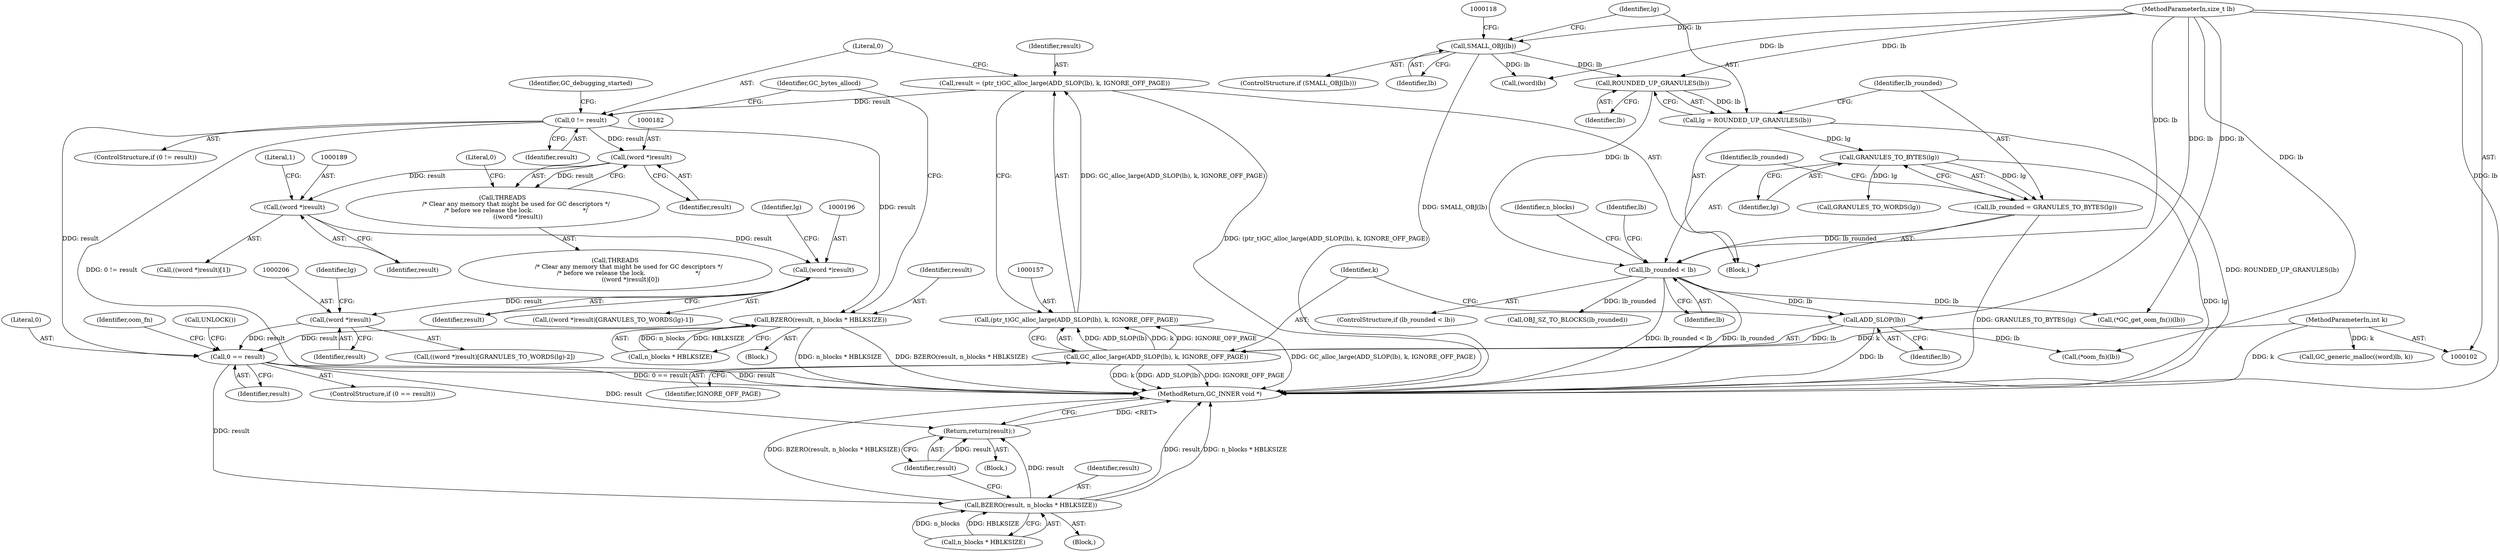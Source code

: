 digraph "0_bdwgc_be9df82919960214ee4b9d3313523bff44fd99e1_0@pointer" {
"1000154" [label="(Call,result = (ptr_t)GC_alloc_large(ADD_SLOP(lb), k, IGNORE_OFF_PAGE))"];
"1000156" [label="(Call,(ptr_t)GC_alloc_large(ADD_SLOP(lb), k, IGNORE_OFF_PAGE))"];
"1000158" [label="(Call,GC_alloc_large(ADD_SLOP(lb), k, IGNORE_OFF_PAGE))"];
"1000159" [label="(Call,ADD_SLOP(lb))"];
"1000130" [label="(Call,lb_rounded < lb)"];
"1000125" [label="(Call,lb_rounded = GRANULES_TO_BYTES(lg))"];
"1000127" [label="(Call,GRANULES_TO_BYTES(lg))"];
"1000121" [label="(Call,lg = ROUNDED_UP_GRANULES(lb))"];
"1000123" [label="(Call,ROUNDED_UP_GRANULES(lb))"];
"1000113" [label="(Call,SMALL_OBJ(lb))"];
"1000103" [label="(MethodParameterIn,size_t lb)"];
"1000104" [label="(MethodParameterIn,int k)"];
"1000164" [label="(Call,0 != result)"];
"1000171" [label="(Call,BZERO(result, n_blocks * HBLKSIZE))"];
"1000217" [label="(Call,0 == result)"];
"1000238" [label="(Call,BZERO(result, n_blocks * HBLKSIZE))"];
"1000243" [label="(Return,return(result);)"];
"1000181" [label="(Call,(word *)result)"];
"1000180" [label="(Call,THREADS\n              /* Clear any memory that might be used for GC descriptors */\n              /* before we release the lock.                          */\n                ((word *)result))"];
"1000188" [label="(Call,(word *)result)"];
"1000195" [label="(Call,(word *)result)"];
"1000205" [label="(Call,(word *)result)"];
"1000180" [label="(Call,THREADS\n              /* Clear any memory that might be used for GC descriptors */\n              /* before we release the lock.                          */\n                ((word *)result))"];
"1000114" [label="(Identifier,lb)"];
"1000169" [label="(Identifier,GC_debugging_started)"];
"1000137" [label="(Identifier,n_blocks)"];
"1000160" [label="(Identifier,lb)"];
"1000134" [label="(Call,(*GC_get_oom_fn())(lb))"];
"1000166" [label="(Identifier,result)"];
"1000184" [label="(Literal,0)"];
"1000179" [label="(Call,THREADS\n              /* Clear any memory that might be used for GC descriptors */\n              /* before we release the lock.                          */\n                ((word *)result)[0])"];
"1000217" [label="(Call,0 == result)"];
"1000227" [label="(Call,(*oom_fn)(lb))"];
"1000214" [label="(Identifier,GC_bytes_allocd)"];
"1000172" [label="(Identifier,result)"];
"1000123" [label="(Call,ROUNDED_UP_GRANULES(lb))"];
"1000113" [label="(Call,SMALL_OBJ(lb))"];
"1000239" [label="(Identifier,result)"];
"1000125" [label="(Call,lb_rounded = GRANULES_TO_BYTES(lg))"];
"1000117" [label="(Call,(word)lb)"];
"1000219" [label="(Identifier,result)"];
"1000216" [label="(ControlStructure,if (0 == result))"];
"1000104" [label="(MethodParameterIn,int k)"];
"1000165" [label="(Literal,0)"];
"1000245" [label="(MethodReturn,GC_INNER void *)"];
"1000116" [label="(Call,GC_generic_malloc((word)lb, k))"];
"1000204" [label="(Call,((word *)result)[GRANULES_TO_WORDS(lg)-2])"];
"1000161" [label="(Identifier,k)"];
"1000243" [label="(Return,return(result);)"];
"1000240" [label="(Call,n_blocks * HBLKSIZE)"];
"1000230" [label="(Block,)"];
"1000132" [label="(Identifier,lb)"];
"1000199" [label="(Call,GRANULES_TO_WORDS(lg))"];
"1000127" [label="(Call,GRANULES_TO_BYTES(lg))"];
"1000181" [label="(Call,(word *)result)"];
"1000188" [label="(Call,(word *)result)"];
"1000191" [label="(Literal,1)"];
"1000124" [label="(Identifier,lb)"];
"1000187" [label="(Call,((word *)result)[1])"];
"1000131" [label="(Identifier,lb_rounded)"];
"1000195" [label="(Call,(word *)result)"];
"1000200" [label="(Identifier,lg)"];
"1000164" [label="(Call,0 != result)"];
"1000163" [label="(ControlStructure,if (0 != result))"];
"1000231" [label="(Call,UNLOCK())"];
"1000103" [label="(MethodParameterIn,size_t lb)"];
"1000159" [label="(Call,ADD_SLOP(lb))"];
"1000112" [label="(ControlStructure,if (SMALL_OBJ(lb)))"];
"1000207" [label="(Identifier,result)"];
"1000237" [label="(Block,)"];
"1000156" [label="(Call,(ptr_t)GC_alloc_large(ADD_SLOP(lb), k, IGNORE_OFF_PAGE))"];
"1000194" [label="(Call,((word *)result)[GRANULES_TO_WORDS(lg)-1])"];
"1000170" [label="(Block,)"];
"1000173" [label="(Call,n_blocks * HBLKSIZE)"];
"1000205" [label="(Call,(word *)result)"];
"1000238" [label="(Call,BZERO(result, n_blocks * HBLKSIZE))"];
"1000244" [label="(Identifier,result)"];
"1000158" [label="(Call,GC_alloc_large(ADD_SLOP(lb), k, IGNORE_OFF_PAGE))"];
"1000197" [label="(Identifier,result)"];
"1000135" [label="(Identifier,lb)"];
"1000121" [label="(Call,lg = ROUNDED_UP_GRANULES(lb))"];
"1000171" [label="(Call,BZERO(result, n_blocks * HBLKSIZE))"];
"1000218" [label="(Literal,0)"];
"1000129" [label="(ControlStructure,if (lb_rounded < lb))"];
"1000223" [label="(Identifier,oom_fn)"];
"1000155" [label="(Identifier,result)"];
"1000162" [label="(Identifier,IGNORE_OFF_PAGE)"];
"1000122" [label="(Identifier,lg)"];
"1000183" [label="(Identifier,result)"];
"1000126" [label="(Identifier,lb_rounded)"];
"1000190" [label="(Identifier,result)"];
"1000138" [label="(Call,OBJ_SZ_TO_BLOCKS(lb_rounded))"];
"1000210" [label="(Identifier,lg)"];
"1000105" [label="(Block,)"];
"1000154" [label="(Call,result = (ptr_t)GC_alloc_large(ADD_SLOP(lb), k, IGNORE_OFF_PAGE))"];
"1000130" [label="(Call,lb_rounded < lb)"];
"1000128" [label="(Identifier,lg)"];
"1000154" -> "1000105"  [label="AST: "];
"1000154" -> "1000156"  [label="CFG: "];
"1000155" -> "1000154"  [label="AST: "];
"1000156" -> "1000154"  [label="AST: "];
"1000165" -> "1000154"  [label="CFG: "];
"1000154" -> "1000245"  [label="DDG: (ptr_t)GC_alloc_large(ADD_SLOP(lb), k, IGNORE_OFF_PAGE)"];
"1000156" -> "1000154"  [label="DDG: GC_alloc_large(ADD_SLOP(lb), k, IGNORE_OFF_PAGE)"];
"1000154" -> "1000164"  [label="DDG: result"];
"1000156" -> "1000158"  [label="CFG: "];
"1000157" -> "1000156"  [label="AST: "];
"1000158" -> "1000156"  [label="AST: "];
"1000156" -> "1000245"  [label="DDG: GC_alloc_large(ADD_SLOP(lb), k, IGNORE_OFF_PAGE)"];
"1000158" -> "1000156"  [label="DDG: ADD_SLOP(lb)"];
"1000158" -> "1000156"  [label="DDG: k"];
"1000158" -> "1000156"  [label="DDG: IGNORE_OFF_PAGE"];
"1000158" -> "1000162"  [label="CFG: "];
"1000159" -> "1000158"  [label="AST: "];
"1000161" -> "1000158"  [label="AST: "];
"1000162" -> "1000158"  [label="AST: "];
"1000158" -> "1000245"  [label="DDG: ADD_SLOP(lb)"];
"1000158" -> "1000245"  [label="DDG: IGNORE_OFF_PAGE"];
"1000158" -> "1000245"  [label="DDG: k"];
"1000159" -> "1000158"  [label="DDG: lb"];
"1000104" -> "1000158"  [label="DDG: k"];
"1000159" -> "1000160"  [label="CFG: "];
"1000160" -> "1000159"  [label="AST: "];
"1000161" -> "1000159"  [label="CFG: "];
"1000159" -> "1000245"  [label="DDG: lb"];
"1000130" -> "1000159"  [label="DDG: lb"];
"1000103" -> "1000159"  [label="DDG: lb"];
"1000159" -> "1000227"  [label="DDG: lb"];
"1000130" -> "1000129"  [label="AST: "];
"1000130" -> "1000132"  [label="CFG: "];
"1000131" -> "1000130"  [label="AST: "];
"1000132" -> "1000130"  [label="AST: "];
"1000135" -> "1000130"  [label="CFG: "];
"1000137" -> "1000130"  [label="CFG: "];
"1000130" -> "1000245"  [label="DDG: lb_rounded < lb"];
"1000130" -> "1000245"  [label="DDG: lb_rounded"];
"1000125" -> "1000130"  [label="DDG: lb_rounded"];
"1000123" -> "1000130"  [label="DDG: lb"];
"1000103" -> "1000130"  [label="DDG: lb"];
"1000130" -> "1000134"  [label="DDG: lb"];
"1000130" -> "1000138"  [label="DDG: lb_rounded"];
"1000125" -> "1000105"  [label="AST: "];
"1000125" -> "1000127"  [label="CFG: "];
"1000126" -> "1000125"  [label="AST: "];
"1000127" -> "1000125"  [label="AST: "];
"1000131" -> "1000125"  [label="CFG: "];
"1000125" -> "1000245"  [label="DDG: GRANULES_TO_BYTES(lg)"];
"1000127" -> "1000125"  [label="DDG: lg"];
"1000127" -> "1000128"  [label="CFG: "];
"1000128" -> "1000127"  [label="AST: "];
"1000127" -> "1000245"  [label="DDG: lg"];
"1000121" -> "1000127"  [label="DDG: lg"];
"1000127" -> "1000199"  [label="DDG: lg"];
"1000121" -> "1000105"  [label="AST: "];
"1000121" -> "1000123"  [label="CFG: "];
"1000122" -> "1000121"  [label="AST: "];
"1000123" -> "1000121"  [label="AST: "];
"1000126" -> "1000121"  [label="CFG: "];
"1000121" -> "1000245"  [label="DDG: ROUNDED_UP_GRANULES(lb)"];
"1000123" -> "1000121"  [label="DDG: lb"];
"1000123" -> "1000124"  [label="CFG: "];
"1000124" -> "1000123"  [label="AST: "];
"1000113" -> "1000123"  [label="DDG: lb"];
"1000103" -> "1000123"  [label="DDG: lb"];
"1000113" -> "1000112"  [label="AST: "];
"1000113" -> "1000114"  [label="CFG: "];
"1000114" -> "1000113"  [label="AST: "];
"1000118" -> "1000113"  [label="CFG: "];
"1000122" -> "1000113"  [label="CFG: "];
"1000113" -> "1000245"  [label="DDG: SMALL_OBJ(lb)"];
"1000103" -> "1000113"  [label="DDG: lb"];
"1000113" -> "1000117"  [label="DDG: lb"];
"1000103" -> "1000102"  [label="AST: "];
"1000103" -> "1000245"  [label="DDG: lb"];
"1000103" -> "1000117"  [label="DDG: lb"];
"1000103" -> "1000134"  [label="DDG: lb"];
"1000103" -> "1000227"  [label="DDG: lb"];
"1000104" -> "1000102"  [label="AST: "];
"1000104" -> "1000245"  [label="DDG: k"];
"1000104" -> "1000116"  [label="DDG: k"];
"1000164" -> "1000163"  [label="AST: "];
"1000164" -> "1000166"  [label="CFG: "];
"1000165" -> "1000164"  [label="AST: "];
"1000166" -> "1000164"  [label="AST: "];
"1000169" -> "1000164"  [label="CFG: "];
"1000214" -> "1000164"  [label="CFG: "];
"1000164" -> "1000245"  [label="DDG: 0 != result"];
"1000164" -> "1000171"  [label="DDG: result"];
"1000164" -> "1000181"  [label="DDG: result"];
"1000164" -> "1000217"  [label="DDG: result"];
"1000171" -> "1000170"  [label="AST: "];
"1000171" -> "1000173"  [label="CFG: "];
"1000172" -> "1000171"  [label="AST: "];
"1000173" -> "1000171"  [label="AST: "];
"1000214" -> "1000171"  [label="CFG: "];
"1000171" -> "1000245"  [label="DDG: n_blocks * HBLKSIZE"];
"1000171" -> "1000245"  [label="DDG: BZERO(result, n_blocks * HBLKSIZE)"];
"1000173" -> "1000171"  [label="DDG: n_blocks"];
"1000173" -> "1000171"  [label="DDG: HBLKSIZE"];
"1000171" -> "1000217"  [label="DDG: result"];
"1000217" -> "1000216"  [label="AST: "];
"1000217" -> "1000219"  [label="CFG: "];
"1000218" -> "1000217"  [label="AST: "];
"1000219" -> "1000217"  [label="AST: "];
"1000223" -> "1000217"  [label="CFG: "];
"1000231" -> "1000217"  [label="CFG: "];
"1000217" -> "1000245"  [label="DDG: result"];
"1000217" -> "1000245"  [label="DDG: 0 == result"];
"1000205" -> "1000217"  [label="DDG: result"];
"1000217" -> "1000238"  [label="DDG: result"];
"1000217" -> "1000243"  [label="DDG: result"];
"1000238" -> "1000237"  [label="AST: "];
"1000238" -> "1000240"  [label="CFG: "];
"1000239" -> "1000238"  [label="AST: "];
"1000240" -> "1000238"  [label="AST: "];
"1000244" -> "1000238"  [label="CFG: "];
"1000238" -> "1000245"  [label="DDG: result"];
"1000238" -> "1000245"  [label="DDG: n_blocks * HBLKSIZE"];
"1000238" -> "1000245"  [label="DDG: BZERO(result, n_blocks * HBLKSIZE)"];
"1000240" -> "1000238"  [label="DDG: n_blocks"];
"1000240" -> "1000238"  [label="DDG: HBLKSIZE"];
"1000238" -> "1000243"  [label="DDG: result"];
"1000243" -> "1000230"  [label="AST: "];
"1000243" -> "1000244"  [label="CFG: "];
"1000244" -> "1000243"  [label="AST: "];
"1000245" -> "1000243"  [label="CFG: "];
"1000243" -> "1000245"  [label="DDG: <RET>"];
"1000244" -> "1000243"  [label="DDG: result"];
"1000181" -> "1000180"  [label="AST: "];
"1000181" -> "1000183"  [label="CFG: "];
"1000182" -> "1000181"  [label="AST: "];
"1000183" -> "1000181"  [label="AST: "];
"1000180" -> "1000181"  [label="CFG: "];
"1000181" -> "1000180"  [label="DDG: result"];
"1000181" -> "1000188"  [label="DDG: result"];
"1000180" -> "1000179"  [label="AST: "];
"1000184" -> "1000180"  [label="CFG: "];
"1000188" -> "1000187"  [label="AST: "];
"1000188" -> "1000190"  [label="CFG: "];
"1000189" -> "1000188"  [label="AST: "];
"1000190" -> "1000188"  [label="AST: "];
"1000191" -> "1000188"  [label="CFG: "];
"1000188" -> "1000195"  [label="DDG: result"];
"1000195" -> "1000194"  [label="AST: "];
"1000195" -> "1000197"  [label="CFG: "];
"1000196" -> "1000195"  [label="AST: "];
"1000197" -> "1000195"  [label="AST: "];
"1000200" -> "1000195"  [label="CFG: "];
"1000195" -> "1000205"  [label="DDG: result"];
"1000205" -> "1000204"  [label="AST: "];
"1000205" -> "1000207"  [label="CFG: "];
"1000206" -> "1000205"  [label="AST: "];
"1000207" -> "1000205"  [label="AST: "];
"1000210" -> "1000205"  [label="CFG: "];
}
